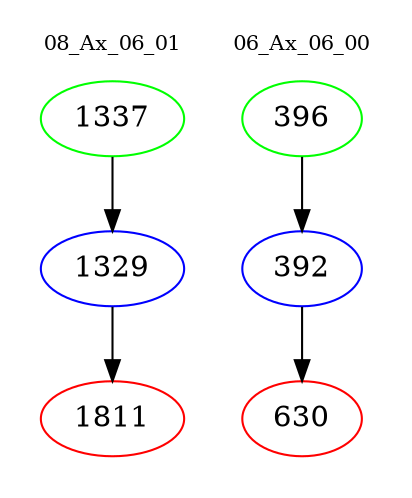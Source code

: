 digraph{
subgraph cluster_0 {
color = white
label = "08_Ax_06_01";
fontsize=10;
T0_1337 [label="1337", color="green"]
T0_1337 -> T0_1329 [color="black"]
T0_1329 [label="1329", color="blue"]
T0_1329 -> T0_1811 [color="black"]
T0_1811 [label="1811", color="red"]
}
subgraph cluster_1 {
color = white
label = "06_Ax_06_00";
fontsize=10;
T1_396 [label="396", color="green"]
T1_396 -> T1_392 [color="black"]
T1_392 [label="392", color="blue"]
T1_392 -> T1_630 [color="black"]
T1_630 [label="630", color="red"]
}
}
